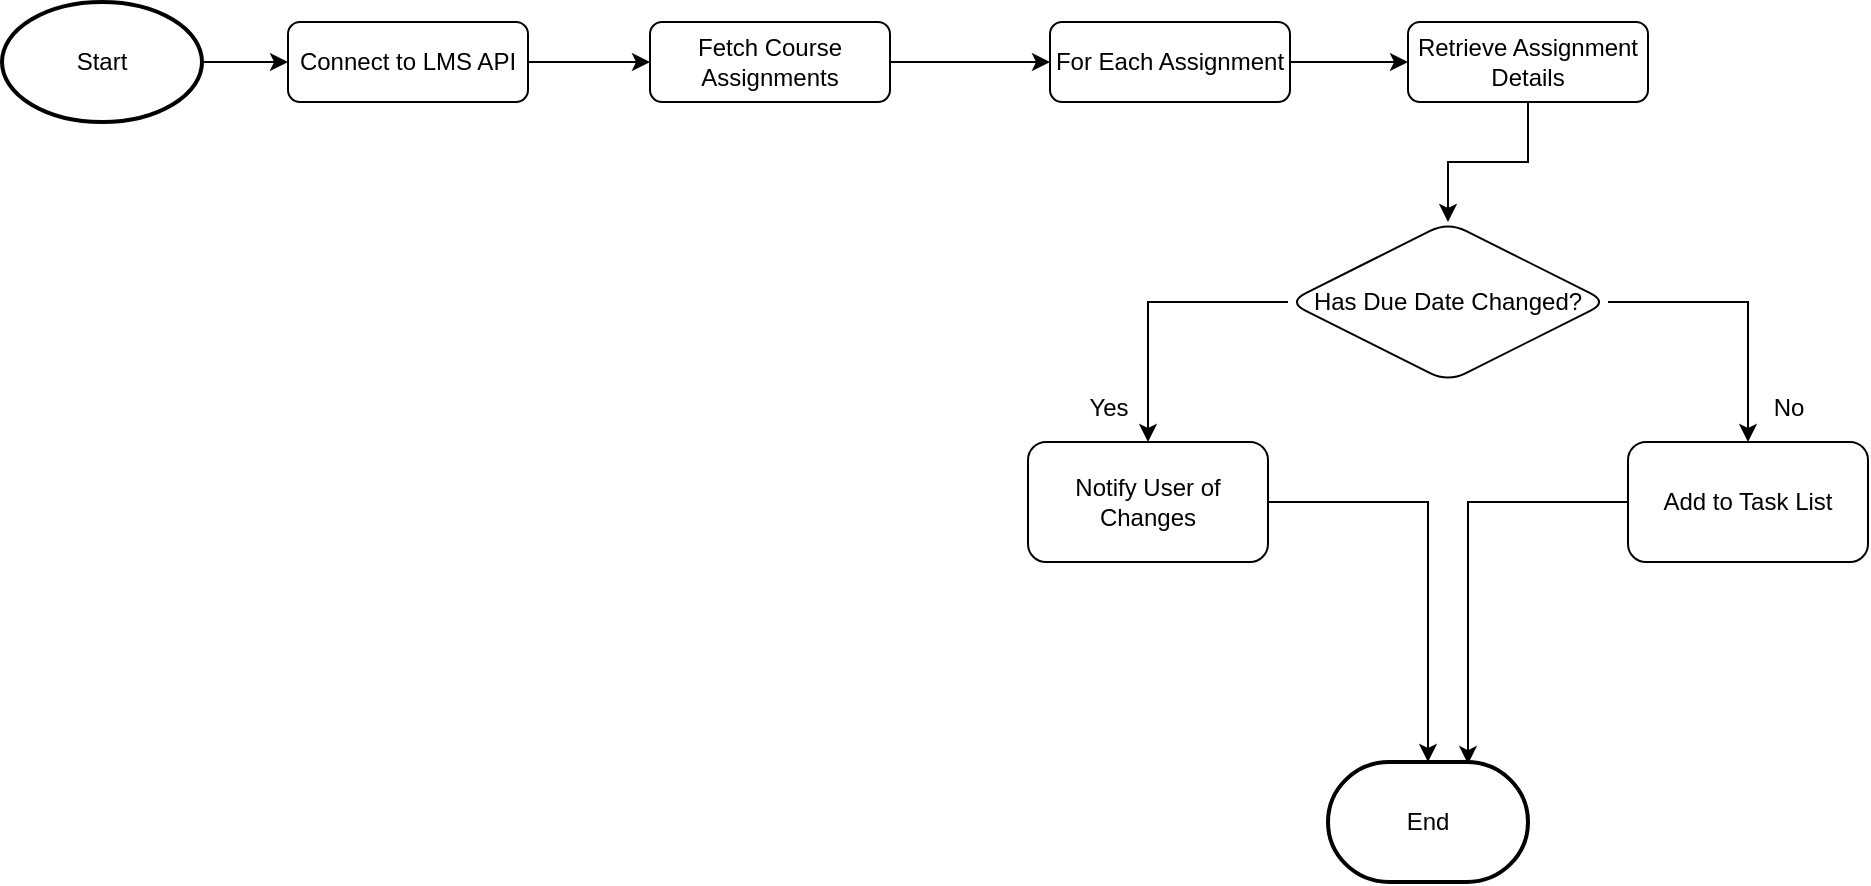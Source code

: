 <mxfile version="25.0.3">
  <diagram id="C5RBs43oDa-KdzZeNtuy" name="Page-1">
    <mxGraphModel dx="1656" dy="513" grid="1" gridSize="10" guides="1" tooltips="1" connect="1" arrows="1" fold="1" page="1" pageScale="1" pageWidth="827" pageHeight="1169" math="0" shadow="0">
      <root>
        <mxCell id="WIyWlLk6GJQsqaUBKTNV-0" />
        <mxCell id="WIyWlLk6GJQsqaUBKTNV-1" parent="WIyWlLk6GJQsqaUBKTNV-0" />
        <mxCell id="LGSaa7U0vBwDrDwFXQMk-5" value="" style="edgeStyle=orthogonalEdgeStyle;rounded=0;orthogonalLoop=1;jettySize=auto;html=1;" edge="1" parent="WIyWlLk6GJQsqaUBKTNV-1" source="WIyWlLk6GJQsqaUBKTNV-7" target="LGSaa7U0vBwDrDwFXQMk-4">
          <mxGeometry relative="1" as="geometry" />
        </mxCell>
        <mxCell id="WIyWlLk6GJQsqaUBKTNV-7" value="Connect to LMS API" style="rounded=1;whiteSpace=wrap;html=1;fontSize=12;glass=0;strokeWidth=1;shadow=0;" parent="WIyWlLk6GJQsqaUBKTNV-1" vertex="1">
          <mxGeometry x="140" y="70" width="120" height="40" as="geometry" />
        </mxCell>
        <mxCell id="LGSaa7U0vBwDrDwFXQMk-3" value="" style="edgeStyle=orthogonalEdgeStyle;rounded=0;orthogonalLoop=1;jettySize=auto;html=1;" edge="1" parent="WIyWlLk6GJQsqaUBKTNV-1" source="LGSaa7U0vBwDrDwFXQMk-0" target="WIyWlLk6GJQsqaUBKTNV-7">
          <mxGeometry relative="1" as="geometry" />
        </mxCell>
        <mxCell id="LGSaa7U0vBwDrDwFXQMk-0" value="Start" style="strokeWidth=2;html=1;shape=mxgraph.flowchart.start_1;whiteSpace=wrap;" vertex="1" parent="WIyWlLk6GJQsqaUBKTNV-1">
          <mxGeometry x="-3" y="60" width="100" height="60" as="geometry" />
        </mxCell>
        <mxCell id="LGSaa7U0vBwDrDwFXQMk-7" value="" style="edgeStyle=orthogonalEdgeStyle;rounded=0;orthogonalLoop=1;jettySize=auto;html=1;" edge="1" parent="WIyWlLk6GJQsqaUBKTNV-1" source="LGSaa7U0vBwDrDwFXQMk-4" target="LGSaa7U0vBwDrDwFXQMk-6">
          <mxGeometry relative="1" as="geometry" />
        </mxCell>
        <mxCell id="LGSaa7U0vBwDrDwFXQMk-4" value="Fetch Course Assignments" style="rounded=1;whiteSpace=wrap;html=1;fontSize=12;glass=0;strokeWidth=1;shadow=0;" vertex="1" parent="WIyWlLk6GJQsqaUBKTNV-1">
          <mxGeometry x="321" y="70" width="120" height="40" as="geometry" />
        </mxCell>
        <mxCell id="LGSaa7U0vBwDrDwFXQMk-9" value="" style="edgeStyle=orthogonalEdgeStyle;rounded=0;orthogonalLoop=1;jettySize=auto;html=1;" edge="1" parent="WIyWlLk6GJQsqaUBKTNV-1" source="LGSaa7U0vBwDrDwFXQMk-6" target="LGSaa7U0vBwDrDwFXQMk-8">
          <mxGeometry relative="1" as="geometry" />
        </mxCell>
        <mxCell id="LGSaa7U0vBwDrDwFXQMk-6" value="For Each Assignment" style="rounded=1;whiteSpace=wrap;html=1;fontSize=12;glass=0;strokeWidth=1;shadow=0;" vertex="1" parent="WIyWlLk6GJQsqaUBKTNV-1">
          <mxGeometry x="521" y="70" width="120" height="40" as="geometry" />
        </mxCell>
        <mxCell id="LGSaa7U0vBwDrDwFXQMk-11" value="" style="edgeStyle=orthogonalEdgeStyle;rounded=0;orthogonalLoop=1;jettySize=auto;html=1;" edge="1" parent="WIyWlLk6GJQsqaUBKTNV-1" source="LGSaa7U0vBwDrDwFXQMk-8" target="LGSaa7U0vBwDrDwFXQMk-10">
          <mxGeometry relative="1" as="geometry" />
        </mxCell>
        <mxCell id="LGSaa7U0vBwDrDwFXQMk-8" value="Retrieve Assignment Details" style="rounded=1;whiteSpace=wrap;html=1;fontSize=12;glass=0;strokeWidth=1;shadow=0;" vertex="1" parent="WIyWlLk6GJQsqaUBKTNV-1">
          <mxGeometry x="700" y="70" width="120" height="40" as="geometry" />
        </mxCell>
        <mxCell id="LGSaa7U0vBwDrDwFXQMk-13" value="" style="edgeStyle=orthogonalEdgeStyle;rounded=0;orthogonalLoop=1;jettySize=auto;html=1;" edge="1" parent="WIyWlLk6GJQsqaUBKTNV-1" source="LGSaa7U0vBwDrDwFXQMk-10" target="LGSaa7U0vBwDrDwFXQMk-12">
          <mxGeometry relative="1" as="geometry" />
        </mxCell>
        <mxCell id="LGSaa7U0vBwDrDwFXQMk-17" value="" style="edgeStyle=orthogonalEdgeStyle;rounded=0;orthogonalLoop=1;jettySize=auto;html=1;" edge="1" parent="WIyWlLk6GJQsqaUBKTNV-1" source="LGSaa7U0vBwDrDwFXQMk-10" target="LGSaa7U0vBwDrDwFXQMk-16">
          <mxGeometry relative="1" as="geometry" />
        </mxCell>
        <mxCell id="LGSaa7U0vBwDrDwFXQMk-10" value="Has Due Date Changed?" style="rhombus;whiteSpace=wrap;html=1;rounded=1;glass=0;strokeWidth=1;shadow=0;" vertex="1" parent="WIyWlLk6GJQsqaUBKTNV-1">
          <mxGeometry x="640" y="170" width="160" height="80" as="geometry" />
        </mxCell>
        <mxCell id="LGSaa7U0vBwDrDwFXQMk-26" value="" style="edgeStyle=orthogonalEdgeStyle;rounded=0;orthogonalLoop=1;jettySize=auto;html=1;entryX=0.5;entryY=0;entryDx=0;entryDy=0;entryPerimeter=0;" edge="1" parent="WIyWlLk6GJQsqaUBKTNV-1" source="LGSaa7U0vBwDrDwFXQMk-12" target="LGSaa7U0vBwDrDwFXQMk-20">
          <mxGeometry relative="1" as="geometry" />
        </mxCell>
        <mxCell id="LGSaa7U0vBwDrDwFXQMk-12" value="Notify User of Changes" style="whiteSpace=wrap;html=1;rounded=1;glass=0;strokeWidth=1;shadow=0;" vertex="1" parent="WIyWlLk6GJQsqaUBKTNV-1">
          <mxGeometry x="510" y="280" width="120" height="60" as="geometry" />
        </mxCell>
        <mxCell id="LGSaa7U0vBwDrDwFXQMk-32" value="" style="edgeStyle=orthogonalEdgeStyle;rounded=0;orthogonalLoop=1;jettySize=auto;html=1;entryX=0.7;entryY=0.017;entryDx=0;entryDy=0;entryPerimeter=0;" edge="1" parent="WIyWlLk6GJQsqaUBKTNV-1" source="LGSaa7U0vBwDrDwFXQMk-16" target="LGSaa7U0vBwDrDwFXQMk-20">
          <mxGeometry relative="1" as="geometry">
            <mxPoint x="870" y="420" as="targetPoint" />
          </mxGeometry>
        </mxCell>
        <mxCell id="LGSaa7U0vBwDrDwFXQMk-16" value="Add to Task List" style="whiteSpace=wrap;html=1;rounded=1;glass=0;strokeWidth=1;shadow=0;" vertex="1" parent="WIyWlLk6GJQsqaUBKTNV-1">
          <mxGeometry x="810" y="280" width="120" height="60" as="geometry" />
        </mxCell>
        <mxCell id="LGSaa7U0vBwDrDwFXQMk-18" value="Yes" style="text;html=1;align=center;verticalAlign=middle;resizable=0;points=[];autosize=1;strokeColor=none;fillColor=none;" vertex="1" parent="WIyWlLk6GJQsqaUBKTNV-1">
          <mxGeometry x="530" y="248" width="40" height="30" as="geometry" />
        </mxCell>
        <mxCell id="LGSaa7U0vBwDrDwFXQMk-19" value="No" style="text;html=1;align=center;verticalAlign=middle;resizable=0;points=[];autosize=1;strokeColor=none;fillColor=none;" vertex="1" parent="WIyWlLk6GJQsqaUBKTNV-1">
          <mxGeometry x="870" y="248" width="40" height="30" as="geometry" />
        </mxCell>
        <mxCell id="LGSaa7U0vBwDrDwFXQMk-20" value="End" style="strokeWidth=2;html=1;shape=mxgraph.flowchart.terminator;whiteSpace=wrap;" vertex="1" parent="WIyWlLk6GJQsqaUBKTNV-1">
          <mxGeometry x="660" y="440" width="100" height="60" as="geometry" />
        </mxCell>
      </root>
    </mxGraphModel>
  </diagram>
</mxfile>
